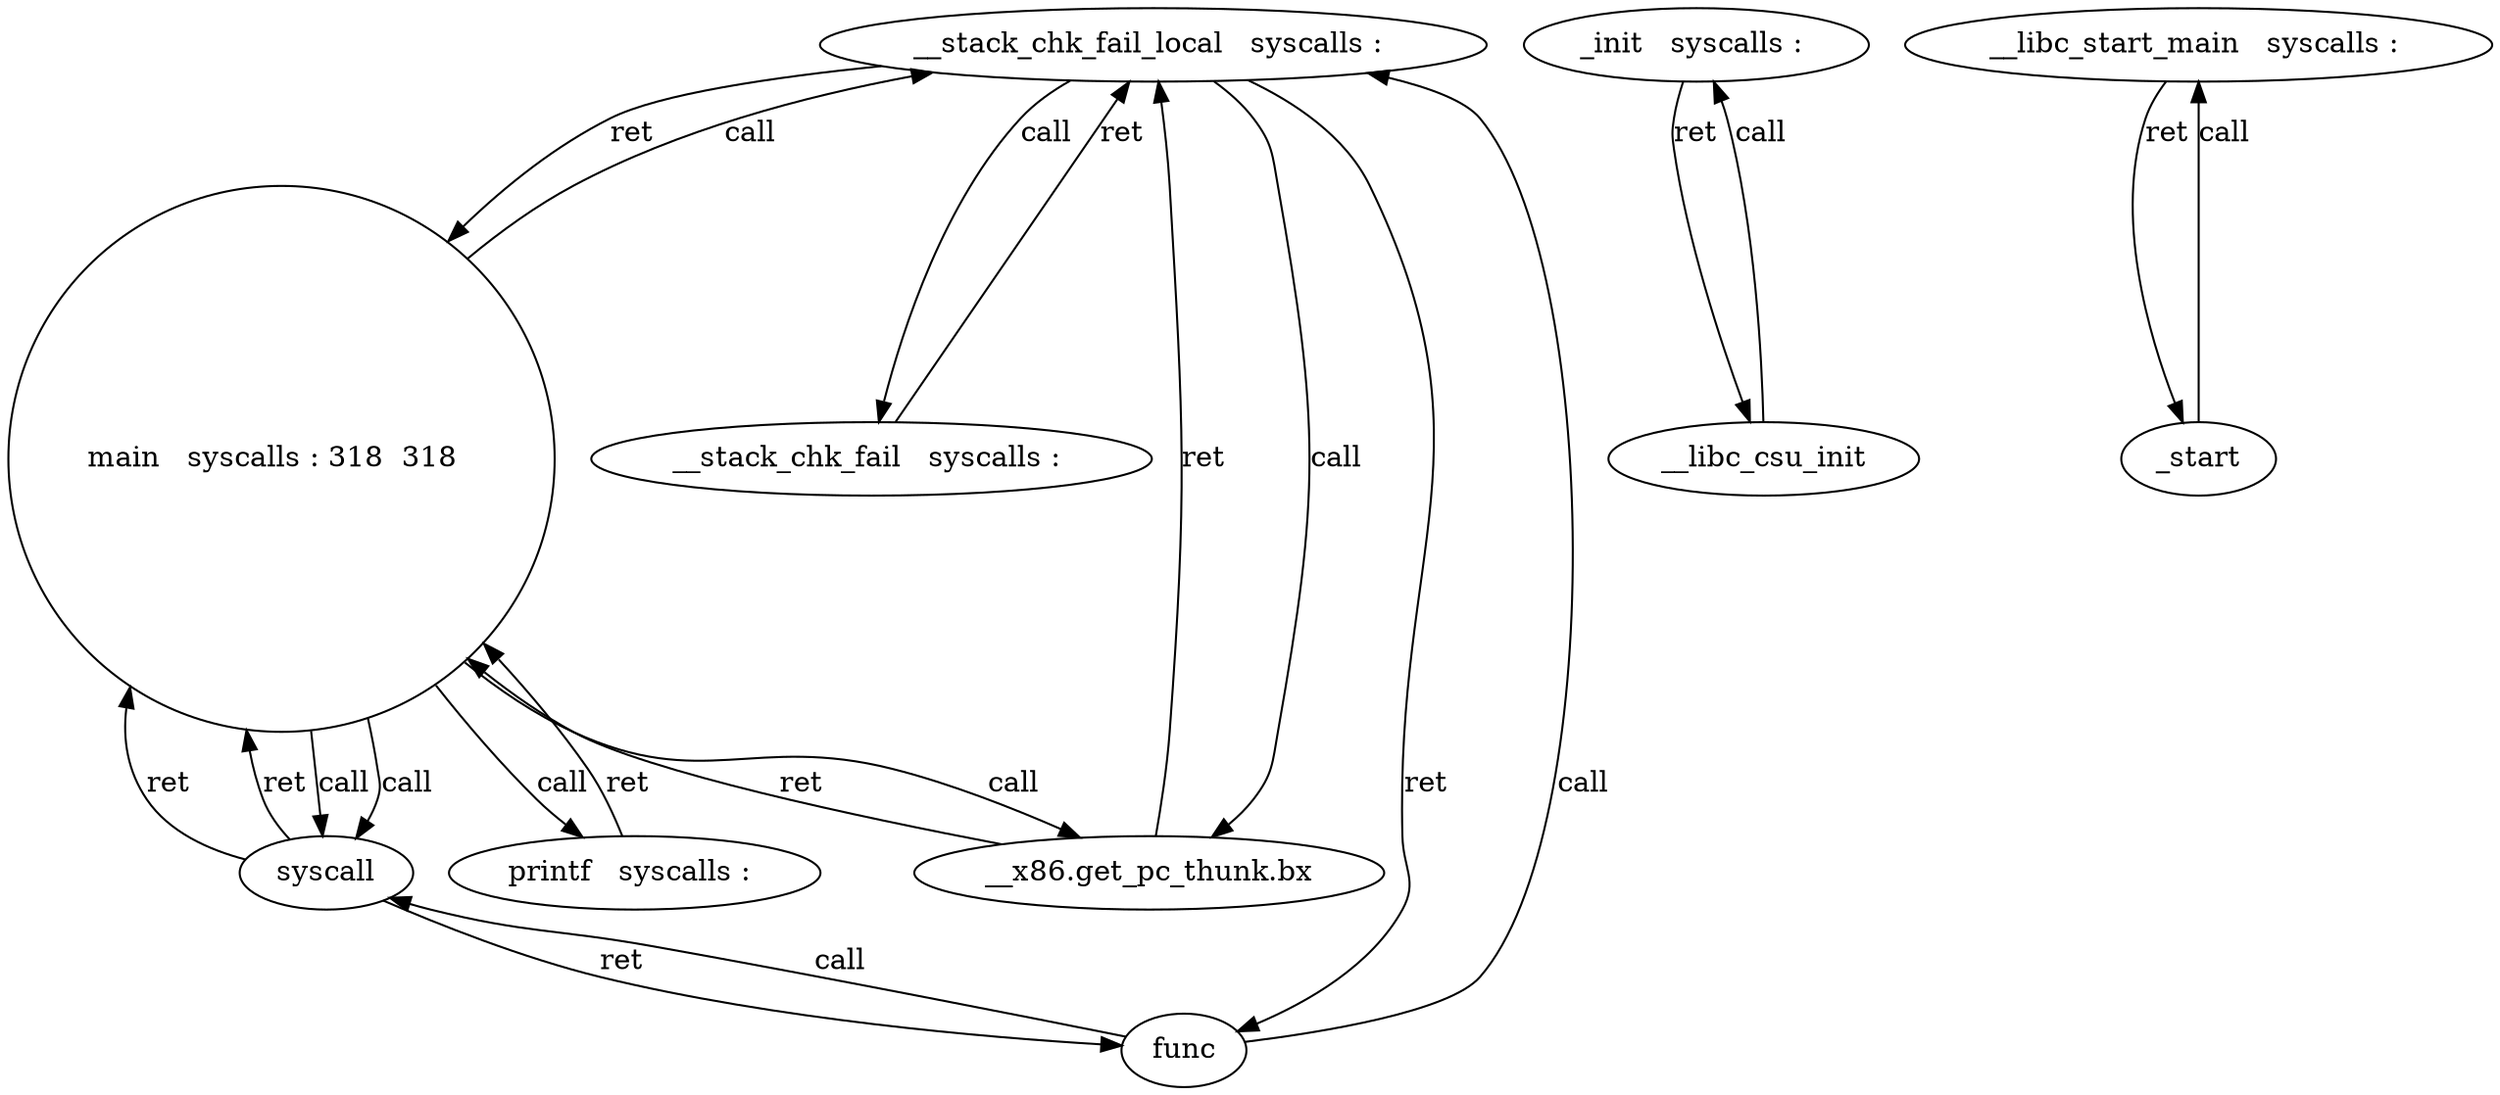 digraph "output/TestedBin/elf64syscall" {
	__stack_chk_fail_local [label="__stack_chk_fail_local   syscalls : " attrs="   syscalls : "]
	_init [label="_init   syscalls : " attrs="   syscalls : "]
	__libc_start_main [label="__libc_start_main   syscalls : " attrs="   syscalls : "]
	main [label="main   syscalls : 318  318  " attrs="   syscalls : 318  318  " shape=circle]
	printf [label="printf   syscalls : " attrs="   syscalls : "]
	__stack_chk_fail [label="__stack_chk_fail   syscalls : " attrs="   syscalls : "]
	func -> syscall [label=call]
	syscall -> func [label=ret]
	func -> __stack_chk_fail_local [label=call]
	__stack_chk_fail_local -> func [label=ret]
	__libc_csu_init -> _init [label=call]
	_init -> __libc_csu_init [label=ret]
	_start -> __libc_start_main [label=call]
	__libc_start_main -> _start [label=ret]
	main -> "__x86.get_pc_thunk.bx" [label=call]
	"__x86.get_pc_thunk.bx" -> main [label=ret]
	main -> syscall [label=call]
	syscall -> main [label=ret]
	main -> syscall [label=call]
	syscall -> main [label=ret]
	main -> printf [label=call]
	printf -> main [label=ret]
	main -> __stack_chk_fail_local [label=call]
	__stack_chk_fail_local -> main [label=ret]
	__stack_chk_fail_local -> "__x86.get_pc_thunk.bx" [label=call]
	"__x86.get_pc_thunk.bx" -> __stack_chk_fail_local [label=ret]
	__stack_chk_fail_local -> __stack_chk_fail [label=call]
	__stack_chk_fail -> __stack_chk_fail_local [label=ret]
}
